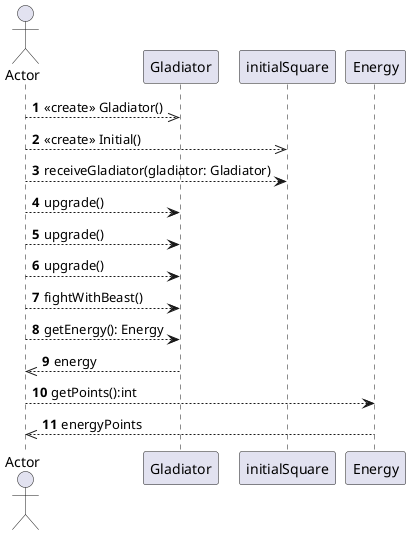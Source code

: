 @startuml
autonumber
actor Actor
Actor -->> Gladiator: <<create>> Gladiator()
Actor -->> initialSquare: <<create>> Initial()
Actor --> initialSquare: receiveGladiator(gladiator: Gladiator)
Actor --> Gladiator: upgrade()
Actor --> Gladiator: upgrade()
Actor --> Gladiator: upgrade()
Actor --> Gladiator: fightWithBeast()
Actor --> Gladiator: getEnergy(): Energy
Gladiator -->> Actor: energy
Actor --> Energy: getPoints():int
Energy -->> Actor: energyPoints
@enduml